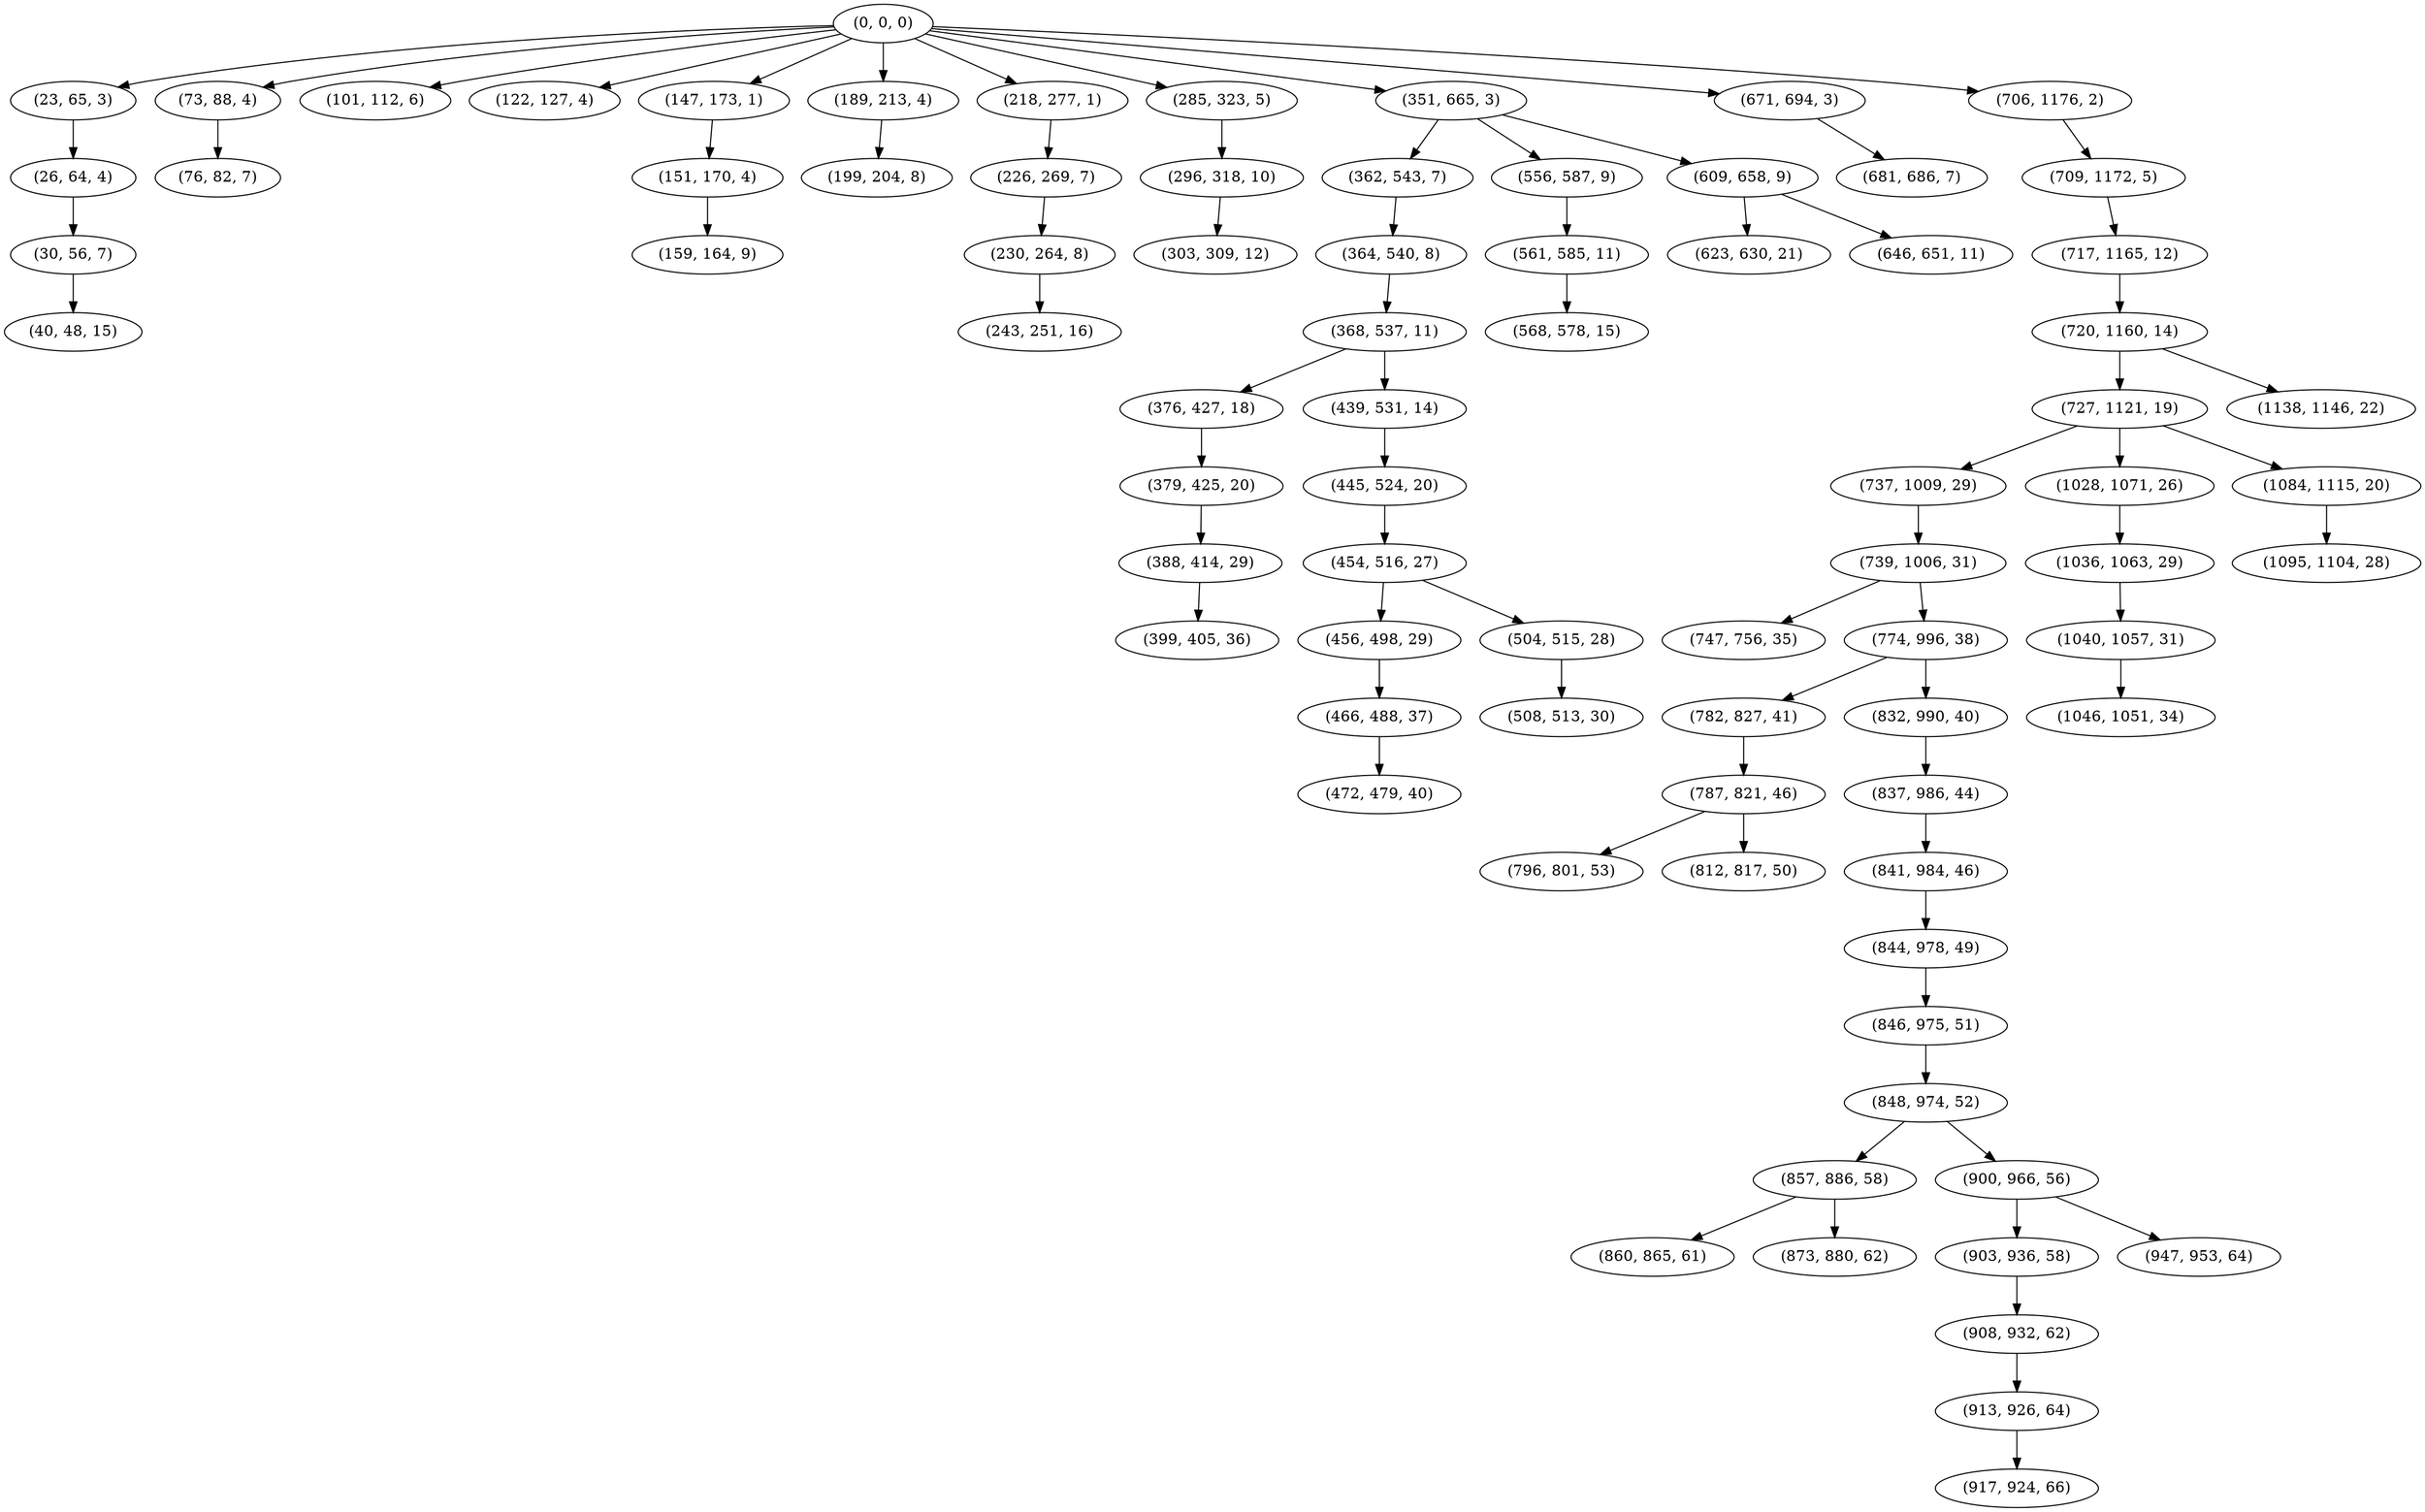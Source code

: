 digraph tree {
    "(0, 0, 0)";
    "(23, 65, 3)";
    "(26, 64, 4)";
    "(30, 56, 7)";
    "(40, 48, 15)";
    "(73, 88, 4)";
    "(76, 82, 7)";
    "(101, 112, 6)";
    "(122, 127, 4)";
    "(147, 173, 1)";
    "(151, 170, 4)";
    "(159, 164, 9)";
    "(189, 213, 4)";
    "(199, 204, 8)";
    "(218, 277, 1)";
    "(226, 269, 7)";
    "(230, 264, 8)";
    "(243, 251, 16)";
    "(285, 323, 5)";
    "(296, 318, 10)";
    "(303, 309, 12)";
    "(351, 665, 3)";
    "(362, 543, 7)";
    "(364, 540, 8)";
    "(368, 537, 11)";
    "(376, 427, 18)";
    "(379, 425, 20)";
    "(388, 414, 29)";
    "(399, 405, 36)";
    "(439, 531, 14)";
    "(445, 524, 20)";
    "(454, 516, 27)";
    "(456, 498, 29)";
    "(466, 488, 37)";
    "(472, 479, 40)";
    "(504, 515, 28)";
    "(508, 513, 30)";
    "(556, 587, 9)";
    "(561, 585, 11)";
    "(568, 578, 15)";
    "(609, 658, 9)";
    "(623, 630, 21)";
    "(646, 651, 11)";
    "(671, 694, 3)";
    "(681, 686, 7)";
    "(706, 1176, 2)";
    "(709, 1172, 5)";
    "(717, 1165, 12)";
    "(720, 1160, 14)";
    "(727, 1121, 19)";
    "(737, 1009, 29)";
    "(739, 1006, 31)";
    "(747, 756, 35)";
    "(774, 996, 38)";
    "(782, 827, 41)";
    "(787, 821, 46)";
    "(796, 801, 53)";
    "(812, 817, 50)";
    "(832, 990, 40)";
    "(837, 986, 44)";
    "(841, 984, 46)";
    "(844, 978, 49)";
    "(846, 975, 51)";
    "(848, 974, 52)";
    "(857, 886, 58)";
    "(860, 865, 61)";
    "(873, 880, 62)";
    "(900, 966, 56)";
    "(903, 936, 58)";
    "(908, 932, 62)";
    "(913, 926, 64)";
    "(917, 924, 66)";
    "(947, 953, 64)";
    "(1028, 1071, 26)";
    "(1036, 1063, 29)";
    "(1040, 1057, 31)";
    "(1046, 1051, 34)";
    "(1084, 1115, 20)";
    "(1095, 1104, 28)";
    "(1138, 1146, 22)";
    "(0, 0, 0)" -> "(23, 65, 3)";
    "(0, 0, 0)" -> "(73, 88, 4)";
    "(0, 0, 0)" -> "(101, 112, 6)";
    "(0, 0, 0)" -> "(122, 127, 4)";
    "(0, 0, 0)" -> "(147, 173, 1)";
    "(0, 0, 0)" -> "(189, 213, 4)";
    "(0, 0, 0)" -> "(218, 277, 1)";
    "(0, 0, 0)" -> "(285, 323, 5)";
    "(0, 0, 0)" -> "(351, 665, 3)";
    "(0, 0, 0)" -> "(671, 694, 3)";
    "(0, 0, 0)" -> "(706, 1176, 2)";
    "(23, 65, 3)" -> "(26, 64, 4)";
    "(26, 64, 4)" -> "(30, 56, 7)";
    "(30, 56, 7)" -> "(40, 48, 15)";
    "(73, 88, 4)" -> "(76, 82, 7)";
    "(147, 173, 1)" -> "(151, 170, 4)";
    "(151, 170, 4)" -> "(159, 164, 9)";
    "(189, 213, 4)" -> "(199, 204, 8)";
    "(218, 277, 1)" -> "(226, 269, 7)";
    "(226, 269, 7)" -> "(230, 264, 8)";
    "(230, 264, 8)" -> "(243, 251, 16)";
    "(285, 323, 5)" -> "(296, 318, 10)";
    "(296, 318, 10)" -> "(303, 309, 12)";
    "(351, 665, 3)" -> "(362, 543, 7)";
    "(351, 665, 3)" -> "(556, 587, 9)";
    "(351, 665, 3)" -> "(609, 658, 9)";
    "(362, 543, 7)" -> "(364, 540, 8)";
    "(364, 540, 8)" -> "(368, 537, 11)";
    "(368, 537, 11)" -> "(376, 427, 18)";
    "(368, 537, 11)" -> "(439, 531, 14)";
    "(376, 427, 18)" -> "(379, 425, 20)";
    "(379, 425, 20)" -> "(388, 414, 29)";
    "(388, 414, 29)" -> "(399, 405, 36)";
    "(439, 531, 14)" -> "(445, 524, 20)";
    "(445, 524, 20)" -> "(454, 516, 27)";
    "(454, 516, 27)" -> "(456, 498, 29)";
    "(454, 516, 27)" -> "(504, 515, 28)";
    "(456, 498, 29)" -> "(466, 488, 37)";
    "(466, 488, 37)" -> "(472, 479, 40)";
    "(504, 515, 28)" -> "(508, 513, 30)";
    "(556, 587, 9)" -> "(561, 585, 11)";
    "(561, 585, 11)" -> "(568, 578, 15)";
    "(609, 658, 9)" -> "(623, 630, 21)";
    "(609, 658, 9)" -> "(646, 651, 11)";
    "(671, 694, 3)" -> "(681, 686, 7)";
    "(706, 1176, 2)" -> "(709, 1172, 5)";
    "(709, 1172, 5)" -> "(717, 1165, 12)";
    "(717, 1165, 12)" -> "(720, 1160, 14)";
    "(720, 1160, 14)" -> "(727, 1121, 19)";
    "(720, 1160, 14)" -> "(1138, 1146, 22)";
    "(727, 1121, 19)" -> "(737, 1009, 29)";
    "(727, 1121, 19)" -> "(1028, 1071, 26)";
    "(727, 1121, 19)" -> "(1084, 1115, 20)";
    "(737, 1009, 29)" -> "(739, 1006, 31)";
    "(739, 1006, 31)" -> "(747, 756, 35)";
    "(739, 1006, 31)" -> "(774, 996, 38)";
    "(774, 996, 38)" -> "(782, 827, 41)";
    "(774, 996, 38)" -> "(832, 990, 40)";
    "(782, 827, 41)" -> "(787, 821, 46)";
    "(787, 821, 46)" -> "(796, 801, 53)";
    "(787, 821, 46)" -> "(812, 817, 50)";
    "(832, 990, 40)" -> "(837, 986, 44)";
    "(837, 986, 44)" -> "(841, 984, 46)";
    "(841, 984, 46)" -> "(844, 978, 49)";
    "(844, 978, 49)" -> "(846, 975, 51)";
    "(846, 975, 51)" -> "(848, 974, 52)";
    "(848, 974, 52)" -> "(857, 886, 58)";
    "(848, 974, 52)" -> "(900, 966, 56)";
    "(857, 886, 58)" -> "(860, 865, 61)";
    "(857, 886, 58)" -> "(873, 880, 62)";
    "(900, 966, 56)" -> "(903, 936, 58)";
    "(900, 966, 56)" -> "(947, 953, 64)";
    "(903, 936, 58)" -> "(908, 932, 62)";
    "(908, 932, 62)" -> "(913, 926, 64)";
    "(913, 926, 64)" -> "(917, 924, 66)";
    "(1028, 1071, 26)" -> "(1036, 1063, 29)";
    "(1036, 1063, 29)" -> "(1040, 1057, 31)";
    "(1040, 1057, 31)" -> "(1046, 1051, 34)";
    "(1084, 1115, 20)" -> "(1095, 1104, 28)";
}
